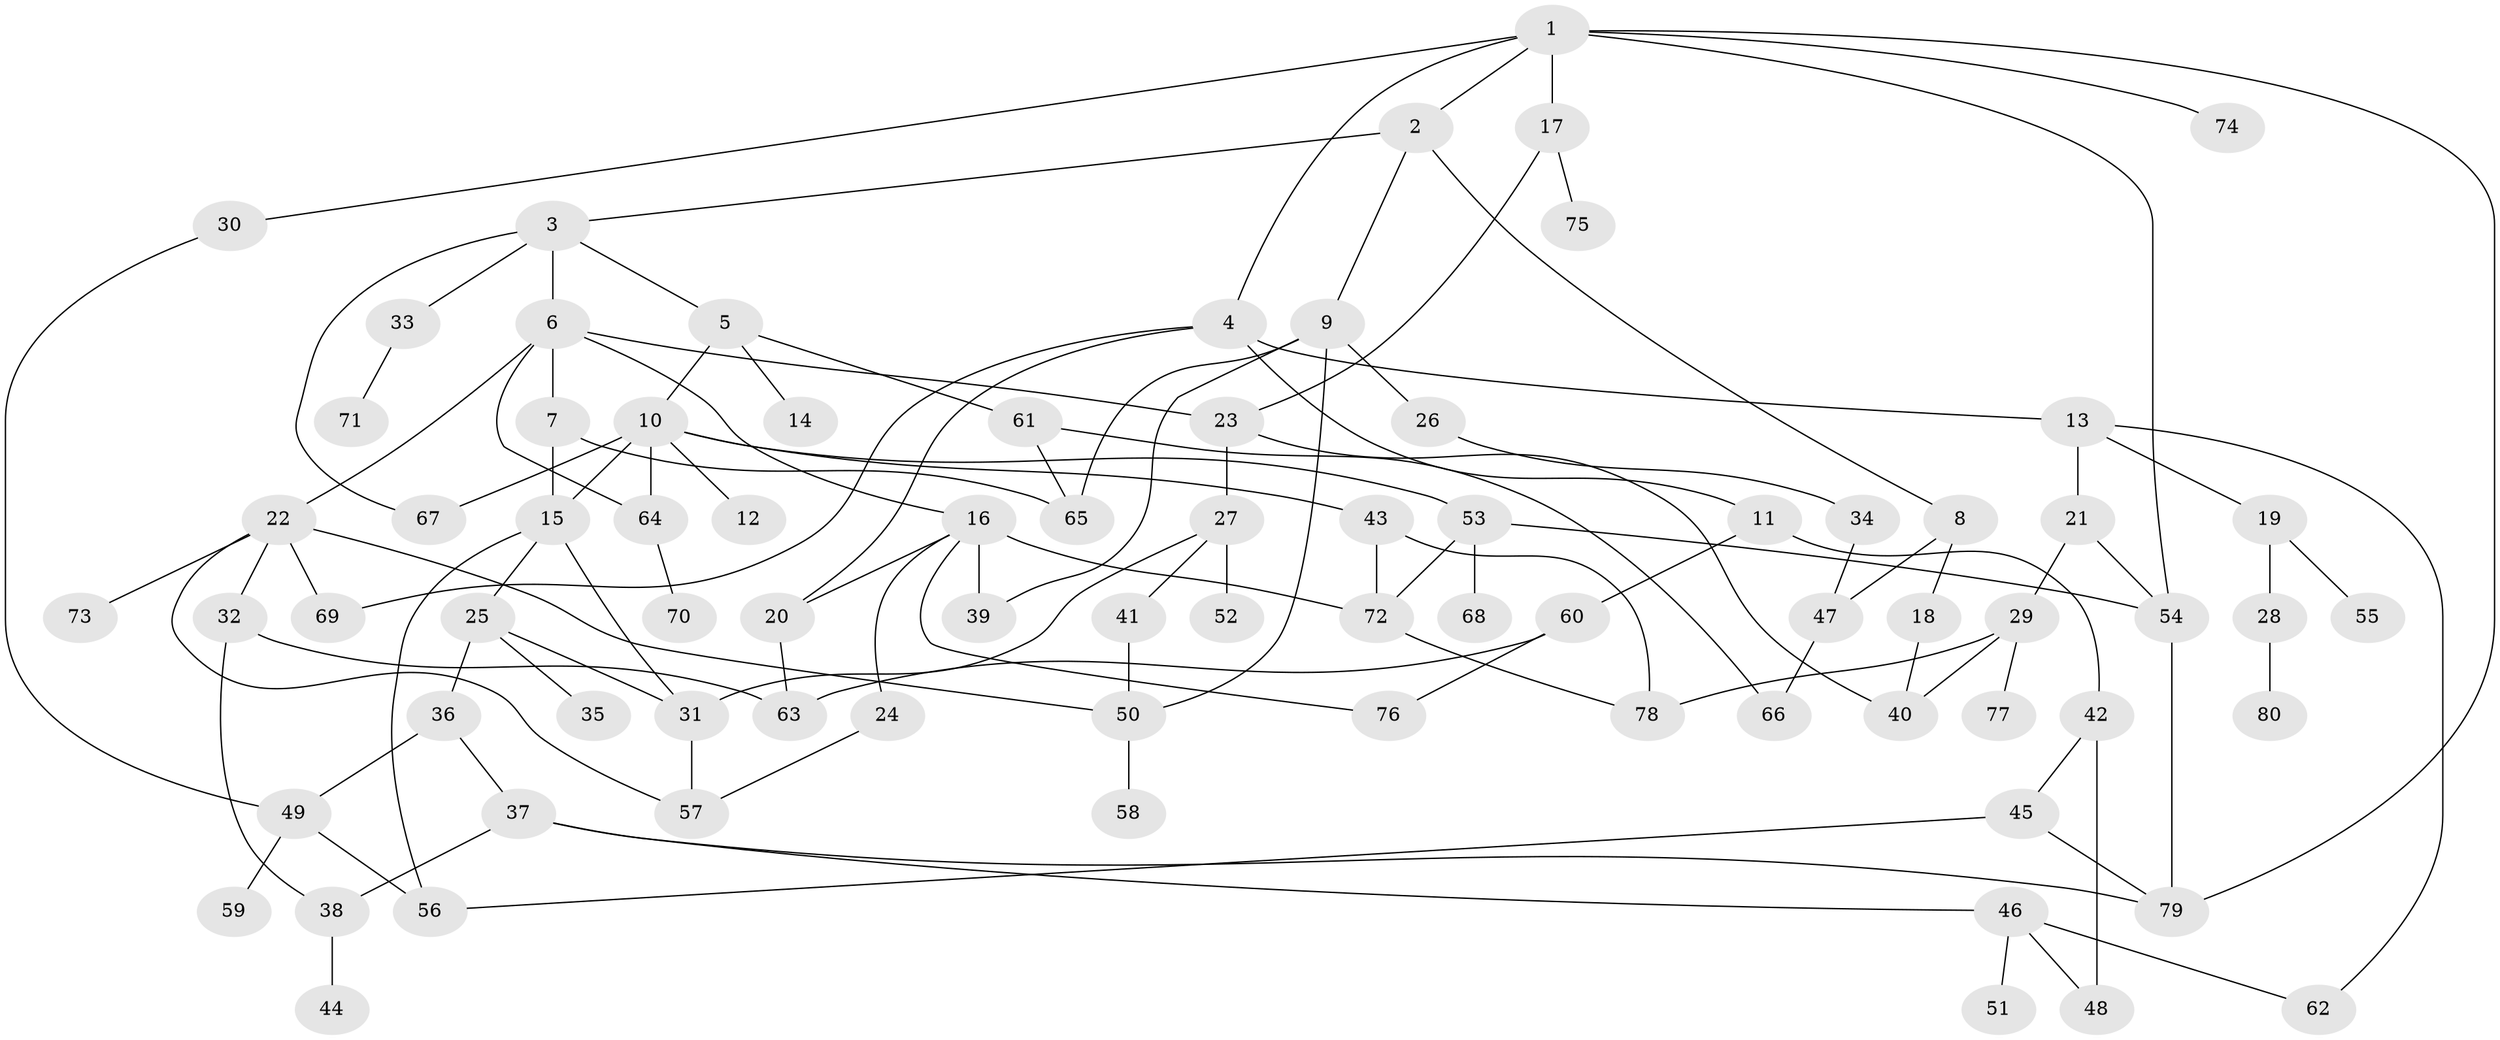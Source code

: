 // coarse degree distribution, {5: 0.125, 3: 0.3, 4: 0.15, 7: 0.05, 6: 0.125, 1: 0.125, 2: 0.125}
// Generated by graph-tools (version 1.1) at 2025/36/03/04/25 23:36:04]
// undirected, 80 vertices, 116 edges
graph export_dot {
  node [color=gray90,style=filled];
  1;
  2;
  3;
  4;
  5;
  6;
  7;
  8;
  9;
  10;
  11;
  12;
  13;
  14;
  15;
  16;
  17;
  18;
  19;
  20;
  21;
  22;
  23;
  24;
  25;
  26;
  27;
  28;
  29;
  30;
  31;
  32;
  33;
  34;
  35;
  36;
  37;
  38;
  39;
  40;
  41;
  42;
  43;
  44;
  45;
  46;
  47;
  48;
  49;
  50;
  51;
  52;
  53;
  54;
  55;
  56;
  57;
  58;
  59;
  60;
  61;
  62;
  63;
  64;
  65;
  66;
  67;
  68;
  69;
  70;
  71;
  72;
  73;
  74;
  75;
  76;
  77;
  78;
  79;
  80;
  1 -- 2;
  1 -- 4;
  1 -- 17;
  1 -- 30;
  1 -- 74;
  1 -- 79;
  1 -- 54;
  2 -- 3;
  2 -- 8;
  2 -- 9;
  3 -- 5;
  3 -- 6;
  3 -- 33;
  3 -- 67;
  4 -- 11;
  4 -- 13;
  4 -- 20;
  4 -- 69;
  5 -- 10;
  5 -- 14;
  5 -- 61;
  6 -- 7;
  6 -- 16;
  6 -- 22;
  6 -- 64;
  6 -- 23;
  7 -- 15;
  7 -- 65;
  8 -- 18;
  8 -- 47;
  9 -- 26;
  9 -- 65;
  9 -- 39;
  9 -- 50;
  10 -- 12;
  10 -- 43;
  10 -- 53;
  10 -- 15;
  10 -- 64;
  10 -- 67;
  11 -- 42;
  11 -- 60;
  13 -- 19;
  13 -- 21;
  13 -- 62;
  15 -- 25;
  15 -- 31;
  15 -- 56;
  16 -- 24;
  16 -- 39;
  16 -- 72;
  16 -- 20;
  16 -- 76;
  17 -- 23;
  17 -- 75;
  18 -- 40;
  19 -- 28;
  19 -- 55;
  20 -- 63;
  21 -- 29;
  21 -- 54;
  22 -- 32;
  22 -- 69;
  22 -- 73;
  22 -- 57;
  22 -- 50;
  23 -- 27;
  23 -- 40;
  24 -- 57;
  25 -- 35;
  25 -- 36;
  25 -- 31;
  26 -- 34;
  27 -- 41;
  27 -- 52;
  27 -- 31;
  28 -- 80;
  29 -- 77;
  29 -- 40;
  29 -- 78;
  30 -- 49;
  31 -- 57;
  32 -- 38;
  32 -- 63;
  33 -- 71;
  34 -- 47;
  36 -- 37;
  36 -- 49;
  37 -- 38;
  37 -- 46;
  37 -- 79;
  38 -- 44;
  41 -- 50;
  42 -- 45;
  42 -- 48;
  43 -- 78;
  43 -- 72;
  45 -- 56;
  45 -- 79;
  46 -- 51;
  46 -- 62;
  46 -- 48;
  47 -- 66;
  49 -- 59;
  49 -- 56;
  50 -- 58;
  53 -- 54;
  53 -- 68;
  53 -- 72;
  54 -- 79;
  60 -- 76;
  60 -- 63;
  61 -- 66;
  61 -- 65;
  64 -- 70;
  72 -- 78;
}
